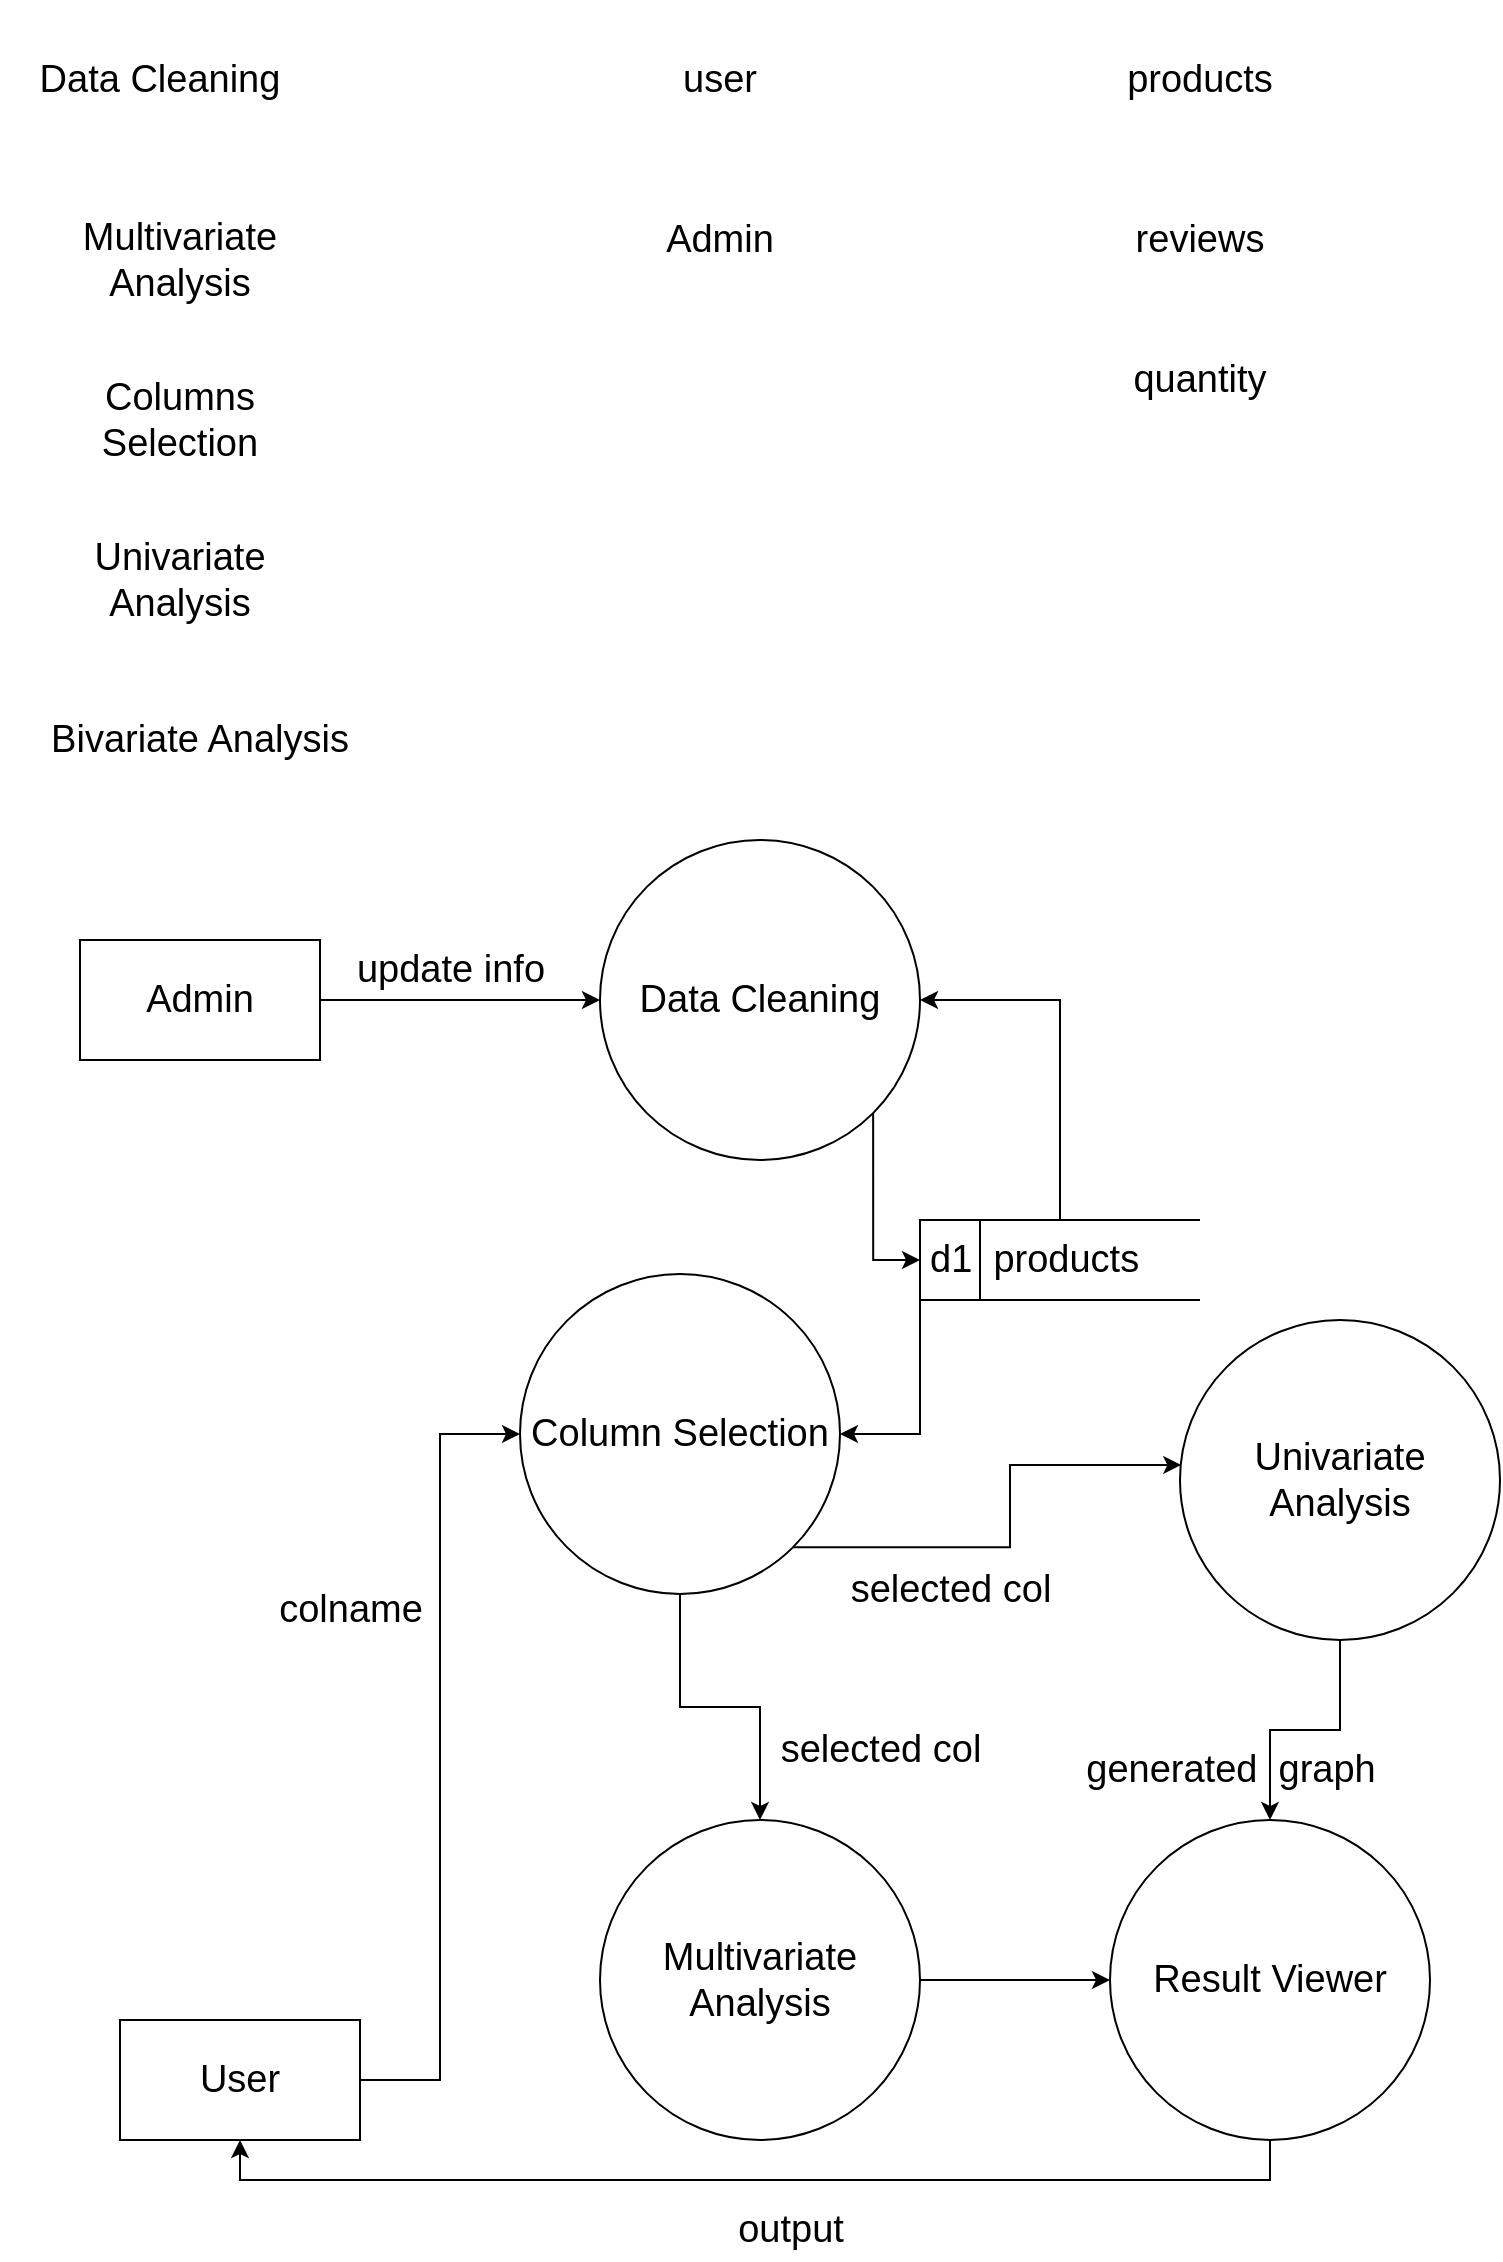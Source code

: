 <mxfile version="16.5.6" type="github">
  <diagram id="lRbjlEgUrdlbDKfCzqoT" name="Page-1">
    <mxGraphModel dx="1583" dy="706" grid="1" gridSize="10" guides="1" tooltips="1" connect="1" arrows="1" fold="1" page="1" pageScale="1" pageWidth="1169" pageHeight="1654" math="0" shadow="0">
      <root>
        <mxCell id="0" />
        <mxCell id="1" parent="0" />
        <mxCell id="BKtQM3NTSzy28nzEHx1F-3" value="&lt;font style=&quot;font-size: 19px;&quot;&gt;Data Cleaning&lt;/font&gt;" style="text;html=1;strokeColor=none;fillColor=none;align=center;verticalAlign=middle;whiteSpace=wrap;rounded=0;fontSize=19;" vertex="1" parent="1">
          <mxGeometry x="30" y="30" width="160" height="80" as="geometry" />
        </mxCell>
        <mxCell id="BKtQM3NTSzy28nzEHx1F-4" value="&lt;font style=&quot;font-size: 19px&quot;&gt;Columns Selection&lt;/font&gt;" style="text;html=1;strokeColor=none;fillColor=none;align=center;verticalAlign=middle;whiteSpace=wrap;rounded=0;fontSize=19;" vertex="1" parent="1">
          <mxGeometry x="40" y="200" width="160" height="80" as="geometry" />
        </mxCell>
        <mxCell id="BKtQM3NTSzy28nzEHx1F-5" value="&lt;font style=&quot;font-size: 19px&quot;&gt;Univariate Analysis&lt;/font&gt;" style="text;html=1;strokeColor=none;fillColor=none;align=center;verticalAlign=middle;whiteSpace=wrap;rounded=0;fontSize=19;" vertex="1" parent="1">
          <mxGeometry x="40" y="280" width="160" height="80" as="geometry" />
        </mxCell>
        <mxCell id="BKtQM3NTSzy28nzEHx1F-6" value="&lt;font style=&quot;font-size: 19px&quot;&gt;Bivariate Analysis&lt;/font&gt;" style="text;html=1;strokeColor=none;fillColor=none;align=center;verticalAlign=middle;whiteSpace=wrap;rounded=0;fontSize=19;" vertex="1" parent="1">
          <mxGeometry x="50" y="360" width="160" height="80" as="geometry" />
        </mxCell>
        <mxCell id="BKtQM3NTSzy28nzEHx1F-7" value="&lt;font style=&quot;font-size: 19px&quot;&gt;Multivariate Analysis&lt;/font&gt;" style="text;html=1;strokeColor=none;fillColor=none;align=center;verticalAlign=middle;whiteSpace=wrap;rounded=0;fontSize=19;" vertex="1" parent="1">
          <mxGeometry x="40" y="120" width="160" height="80" as="geometry" />
        </mxCell>
        <mxCell id="BKtQM3NTSzy28nzEHx1F-8" value="&lt;font style=&quot;font-size: 19px&quot;&gt;user&lt;/font&gt;" style="text;html=1;strokeColor=none;fillColor=none;align=center;verticalAlign=middle;whiteSpace=wrap;rounded=0;fontSize=19;" vertex="1" parent="1">
          <mxGeometry x="310" y="30" width="160" height="80" as="geometry" />
        </mxCell>
        <mxCell id="BKtQM3NTSzy28nzEHx1F-9" value="&lt;font style=&quot;font-size: 19px&quot;&gt;Admin&lt;/font&gt;" style="text;html=1;strokeColor=none;fillColor=none;align=center;verticalAlign=middle;whiteSpace=wrap;rounded=0;fontSize=19;" vertex="1" parent="1">
          <mxGeometry x="310" y="110" width="160" height="80" as="geometry" />
        </mxCell>
        <mxCell id="BKtQM3NTSzy28nzEHx1F-10" value="&lt;font style=&quot;font-size: 19px&quot;&gt;products&lt;/font&gt;" style="text;html=1;strokeColor=none;fillColor=none;align=center;verticalAlign=middle;whiteSpace=wrap;rounded=0;fontSize=19;" vertex="1" parent="1">
          <mxGeometry x="550" y="30" width="160" height="80" as="geometry" />
        </mxCell>
        <mxCell id="BKtQM3NTSzy28nzEHx1F-11" value="&lt;font style=&quot;font-size: 19px&quot;&gt;reviews&lt;/font&gt;" style="text;html=1;strokeColor=none;fillColor=none;align=center;verticalAlign=middle;whiteSpace=wrap;rounded=0;fontSize=19;" vertex="1" parent="1">
          <mxGeometry x="550" y="110" width="160" height="80" as="geometry" />
        </mxCell>
        <mxCell id="BKtQM3NTSzy28nzEHx1F-12" value="&lt;font style=&quot;font-size: 19px&quot;&gt;quantity&lt;/font&gt;" style="text;html=1;strokeColor=none;fillColor=none;align=center;verticalAlign=middle;whiteSpace=wrap;rounded=0;fontSize=19;" vertex="1" parent="1">
          <mxGeometry x="550" y="180" width="160" height="80" as="geometry" />
        </mxCell>
        <mxCell id="BKtQM3NTSzy28nzEHx1F-29" style="edgeStyle=orthogonalEdgeStyle;rounded=0;orthogonalLoop=1;jettySize=auto;html=1;exitX=1;exitY=0.5;exitDx=0;exitDy=0;entryX=0;entryY=0.5;entryDx=0;entryDy=0;fontSize=19;" edge="1" parent="1" source="BKtQM3NTSzy28nzEHx1F-14" target="BKtQM3NTSzy28nzEHx1F-17">
          <mxGeometry relative="1" as="geometry" />
        </mxCell>
        <mxCell id="BKtQM3NTSzy28nzEHx1F-14" value="User" style="rounded=1;whiteSpace=wrap;html=1;fontSize=19;arcSize=0;" vertex="1" parent="1">
          <mxGeometry x="90" y="1040" width="120" height="60" as="geometry" />
        </mxCell>
        <mxCell id="BKtQM3NTSzy28nzEHx1F-22" style="edgeStyle=orthogonalEdgeStyle;rounded=0;orthogonalLoop=1;jettySize=auto;html=1;fontSize=19;" edge="1" parent="1" source="BKtQM3NTSzy28nzEHx1F-15" target="BKtQM3NTSzy28nzEHx1F-16">
          <mxGeometry relative="1" as="geometry" />
        </mxCell>
        <mxCell id="BKtQM3NTSzy28nzEHx1F-15" value="Admin" style="rounded=1;whiteSpace=wrap;html=1;fontSize=19;arcSize=0;" vertex="1" parent="1">
          <mxGeometry x="70" y="500" width="120" height="60" as="geometry" />
        </mxCell>
        <mxCell id="BKtQM3NTSzy28nzEHx1F-25" style="edgeStyle=orthogonalEdgeStyle;rounded=0;orthogonalLoop=1;jettySize=auto;html=1;exitX=1;exitY=1;exitDx=0;exitDy=0;entryX=0;entryY=0.5;entryDx=0;entryDy=0;fontSize=19;" edge="1" parent="1" source="BKtQM3NTSzy28nzEHx1F-16" target="BKtQM3NTSzy28nzEHx1F-20">
          <mxGeometry relative="1" as="geometry" />
        </mxCell>
        <mxCell id="BKtQM3NTSzy28nzEHx1F-16" value="Data Cleaning" style="ellipse;whiteSpace=wrap;html=1;aspect=fixed;fontSize=19;" vertex="1" parent="1">
          <mxGeometry x="330" y="450" width="160" height="160" as="geometry" />
        </mxCell>
        <mxCell id="BKtQM3NTSzy28nzEHx1F-32" style="edgeStyle=orthogonalEdgeStyle;rounded=0;orthogonalLoop=1;jettySize=auto;html=1;exitX=1;exitY=1;exitDx=0;exitDy=0;entryX=0.004;entryY=0.453;entryDx=0;entryDy=0;entryPerimeter=0;fontSize=19;" edge="1" parent="1" source="BKtQM3NTSzy28nzEHx1F-17" target="BKtQM3NTSzy28nzEHx1F-18">
          <mxGeometry relative="1" as="geometry" />
        </mxCell>
        <mxCell id="BKtQM3NTSzy28nzEHx1F-33" style="edgeStyle=orthogonalEdgeStyle;rounded=0;orthogonalLoop=1;jettySize=auto;html=1;exitX=0.5;exitY=1;exitDx=0;exitDy=0;fontSize=19;" edge="1" parent="1" source="BKtQM3NTSzy28nzEHx1F-17" target="BKtQM3NTSzy28nzEHx1F-19">
          <mxGeometry relative="1" as="geometry" />
        </mxCell>
        <mxCell id="BKtQM3NTSzy28nzEHx1F-17" value="Column Selection" style="ellipse;whiteSpace=wrap;html=1;aspect=fixed;fontSize=19;" vertex="1" parent="1">
          <mxGeometry x="290" y="667" width="160" height="160" as="geometry" />
        </mxCell>
        <mxCell id="BKtQM3NTSzy28nzEHx1F-37" style="edgeStyle=orthogonalEdgeStyle;rounded=0;orthogonalLoop=1;jettySize=auto;html=1;fontSize=19;" edge="1" parent="1" source="BKtQM3NTSzy28nzEHx1F-18" target="BKtQM3NTSzy28nzEHx1F-36">
          <mxGeometry relative="1" as="geometry" />
        </mxCell>
        <mxCell id="BKtQM3NTSzy28nzEHx1F-18" value="Univariate Analysis" style="ellipse;whiteSpace=wrap;html=1;aspect=fixed;fontSize=19;" vertex="1" parent="1">
          <mxGeometry x="620" y="690" width="160" height="160" as="geometry" />
        </mxCell>
        <mxCell id="BKtQM3NTSzy28nzEHx1F-38" style="edgeStyle=orthogonalEdgeStyle;rounded=0;orthogonalLoop=1;jettySize=auto;html=1;entryX=0;entryY=0.5;entryDx=0;entryDy=0;fontSize=19;" edge="1" parent="1" source="BKtQM3NTSzy28nzEHx1F-19" target="BKtQM3NTSzy28nzEHx1F-36">
          <mxGeometry relative="1" as="geometry" />
        </mxCell>
        <mxCell id="BKtQM3NTSzy28nzEHx1F-19" value="Multivariate Analysis" style="ellipse;whiteSpace=wrap;html=1;aspect=fixed;fontSize=19;" vertex="1" parent="1">
          <mxGeometry x="330" y="940" width="160" height="160" as="geometry" />
        </mxCell>
        <mxCell id="BKtQM3NTSzy28nzEHx1F-24" style="edgeStyle=orthogonalEdgeStyle;rounded=0;orthogonalLoop=1;jettySize=auto;html=1;exitX=0.5;exitY=0;exitDx=0;exitDy=0;entryX=1;entryY=0.5;entryDx=0;entryDy=0;fontSize=19;" edge="1" parent="1" source="BKtQM3NTSzy28nzEHx1F-20" target="BKtQM3NTSzy28nzEHx1F-16">
          <mxGeometry relative="1" as="geometry" />
        </mxCell>
        <mxCell id="BKtQM3NTSzy28nzEHx1F-28" style="edgeStyle=orthogonalEdgeStyle;rounded=0;orthogonalLoop=1;jettySize=auto;html=1;exitX=0;exitY=1;exitDx=0;exitDy=0;fontSize=19;" edge="1" parent="1" source="BKtQM3NTSzy28nzEHx1F-20" target="BKtQM3NTSzy28nzEHx1F-17">
          <mxGeometry relative="1" as="geometry" />
        </mxCell>
        <mxCell id="BKtQM3NTSzy28nzEHx1F-20" value="d1&amp;nbsp; products" style="html=1;dashed=0;whitespace=wrap;shape=mxgraph.dfd.dataStoreID;align=left;spacingLeft=3;points=[[0,0],[0.5,0],[1,0],[0,0.5],[1,0.5],[0,1],[0.5,1],[1,1]];fontSize=19;" vertex="1" parent="1">
          <mxGeometry x="490" y="640" width="140" height="40" as="geometry" />
        </mxCell>
        <mxCell id="BKtQM3NTSzy28nzEHx1F-26" value="update info" style="text;html=1;align=center;verticalAlign=middle;resizable=0;points=[];autosize=1;strokeColor=none;fillColor=none;fontSize=19;" vertex="1" parent="1">
          <mxGeometry x="200" y="500" width="110" height="30" as="geometry" />
        </mxCell>
        <mxCell id="BKtQM3NTSzy28nzEHx1F-30" value="colname" style="text;html=1;align=center;verticalAlign=middle;resizable=0;points=[];autosize=1;strokeColor=none;fillColor=none;fontSize=19;" vertex="1" parent="1">
          <mxGeometry x="160" y="820" width="90" height="30" as="geometry" />
        </mxCell>
        <mxCell id="BKtQM3NTSzy28nzEHx1F-34" value="selected col" style="text;html=1;align=center;verticalAlign=middle;resizable=0;points=[];autosize=1;strokeColor=none;fillColor=none;fontSize=19;" vertex="1" parent="1">
          <mxGeometry x="445" y="810" width="120" height="30" as="geometry" />
        </mxCell>
        <mxCell id="BKtQM3NTSzy28nzEHx1F-35" value="selected col" style="text;html=1;align=center;verticalAlign=middle;resizable=0;points=[];autosize=1;strokeColor=none;fillColor=none;fontSize=19;" vertex="1" parent="1">
          <mxGeometry x="410" y="890" width="120" height="30" as="geometry" />
        </mxCell>
        <mxCell id="BKtQM3NTSzy28nzEHx1F-39" style="edgeStyle=orthogonalEdgeStyle;rounded=0;orthogonalLoop=1;jettySize=auto;html=1;entryX=0.5;entryY=1;entryDx=0;entryDy=0;fontSize=19;exitX=0.5;exitY=1;exitDx=0;exitDy=0;" edge="1" parent="1" source="BKtQM3NTSzy28nzEHx1F-36" target="BKtQM3NTSzy28nzEHx1F-14">
          <mxGeometry relative="1" as="geometry" />
        </mxCell>
        <mxCell id="BKtQM3NTSzy28nzEHx1F-36" value="Result Viewer" style="ellipse;whiteSpace=wrap;html=1;aspect=fixed;fontSize=19;" vertex="1" parent="1">
          <mxGeometry x="585" y="940" width="160" height="160" as="geometry" />
        </mxCell>
        <mxCell id="BKtQM3NTSzy28nzEHx1F-40" value="output" style="text;html=1;align=center;verticalAlign=middle;resizable=0;points=[];autosize=1;strokeColor=none;fillColor=none;fontSize=19;" vertex="1" parent="1">
          <mxGeometry x="390" y="1130" width="70" height="30" as="geometry" />
        </mxCell>
        <mxCell id="BKtQM3NTSzy28nzEHx1F-41" value="generated&amp;nbsp; graph" style="text;html=1;align=center;verticalAlign=middle;resizable=0;points=[];autosize=1;strokeColor=none;fillColor=none;fontSize=19;" vertex="1" parent="1">
          <mxGeometry x="565" y="900" width="160" height="30" as="geometry" />
        </mxCell>
      </root>
    </mxGraphModel>
  </diagram>
</mxfile>